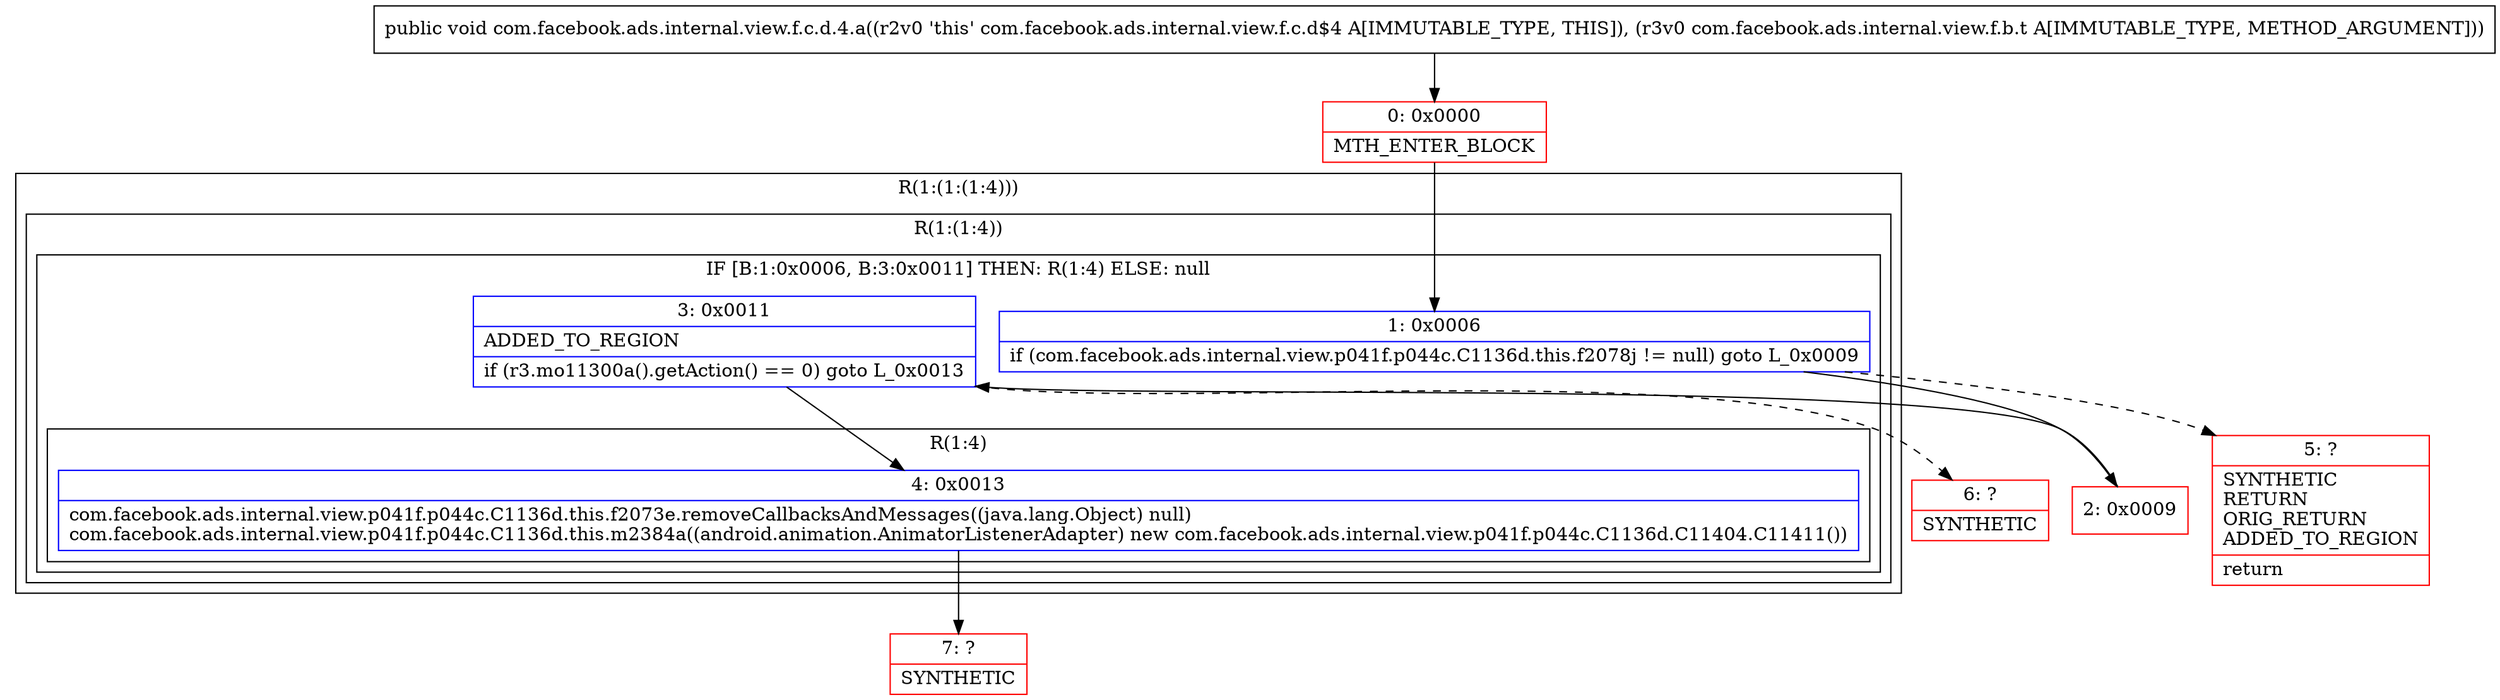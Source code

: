 digraph "CFG forcom.facebook.ads.internal.view.f.c.d.4.a(Lcom\/facebook\/ads\/internal\/view\/f\/b\/t;)V" {
subgraph cluster_Region_716648278 {
label = "R(1:(1:(1:4)))";
node [shape=record,color=blue];
subgraph cluster_Region_2075415151 {
label = "R(1:(1:4))";
node [shape=record,color=blue];
subgraph cluster_IfRegion_26418334 {
label = "IF [B:1:0x0006, B:3:0x0011] THEN: R(1:4) ELSE: null";
node [shape=record,color=blue];
Node_1 [shape=record,label="{1\:\ 0x0006|if (com.facebook.ads.internal.view.p041f.p044c.C1136d.this.f2078j != null) goto L_0x0009\l}"];
Node_3 [shape=record,label="{3\:\ 0x0011|ADDED_TO_REGION\l|if (r3.mo11300a().getAction() == 0) goto L_0x0013\l}"];
subgraph cluster_Region_141774389 {
label = "R(1:4)";
node [shape=record,color=blue];
Node_4 [shape=record,label="{4\:\ 0x0013|com.facebook.ads.internal.view.p041f.p044c.C1136d.this.f2073e.removeCallbacksAndMessages((java.lang.Object) null)\lcom.facebook.ads.internal.view.p041f.p044c.C1136d.this.m2384a((android.animation.AnimatorListenerAdapter) new com.facebook.ads.internal.view.p041f.p044c.C1136d.C11404.C11411())\l}"];
}
}
}
}
Node_0 [shape=record,color=red,label="{0\:\ 0x0000|MTH_ENTER_BLOCK\l}"];
Node_2 [shape=record,color=red,label="{2\:\ 0x0009}"];
Node_5 [shape=record,color=red,label="{5\:\ ?|SYNTHETIC\lRETURN\lORIG_RETURN\lADDED_TO_REGION\l|return\l}"];
Node_6 [shape=record,color=red,label="{6\:\ ?|SYNTHETIC\l}"];
Node_7 [shape=record,color=red,label="{7\:\ ?|SYNTHETIC\l}"];
MethodNode[shape=record,label="{public void com.facebook.ads.internal.view.f.c.d.4.a((r2v0 'this' com.facebook.ads.internal.view.f.c.d$4 A[IMMUTABLE_TYPE, THIS]), (r3v0 com.facebook.ads.internal.view.f.b.t A[IMMUTABLE_TYPE, METHOD_ARGUMENT])) }"];
MethodNode -> Node_0;
Node_1 -> Node_2;
Node_1 -> Node_5[style=dashed];
Node_3 -> Node_4;
Node_3 -> Node_6[style=dashed];
Node_4 -> Node_7;
Node_0 -> Node_1;
Node_2 -> Node_3;
}


